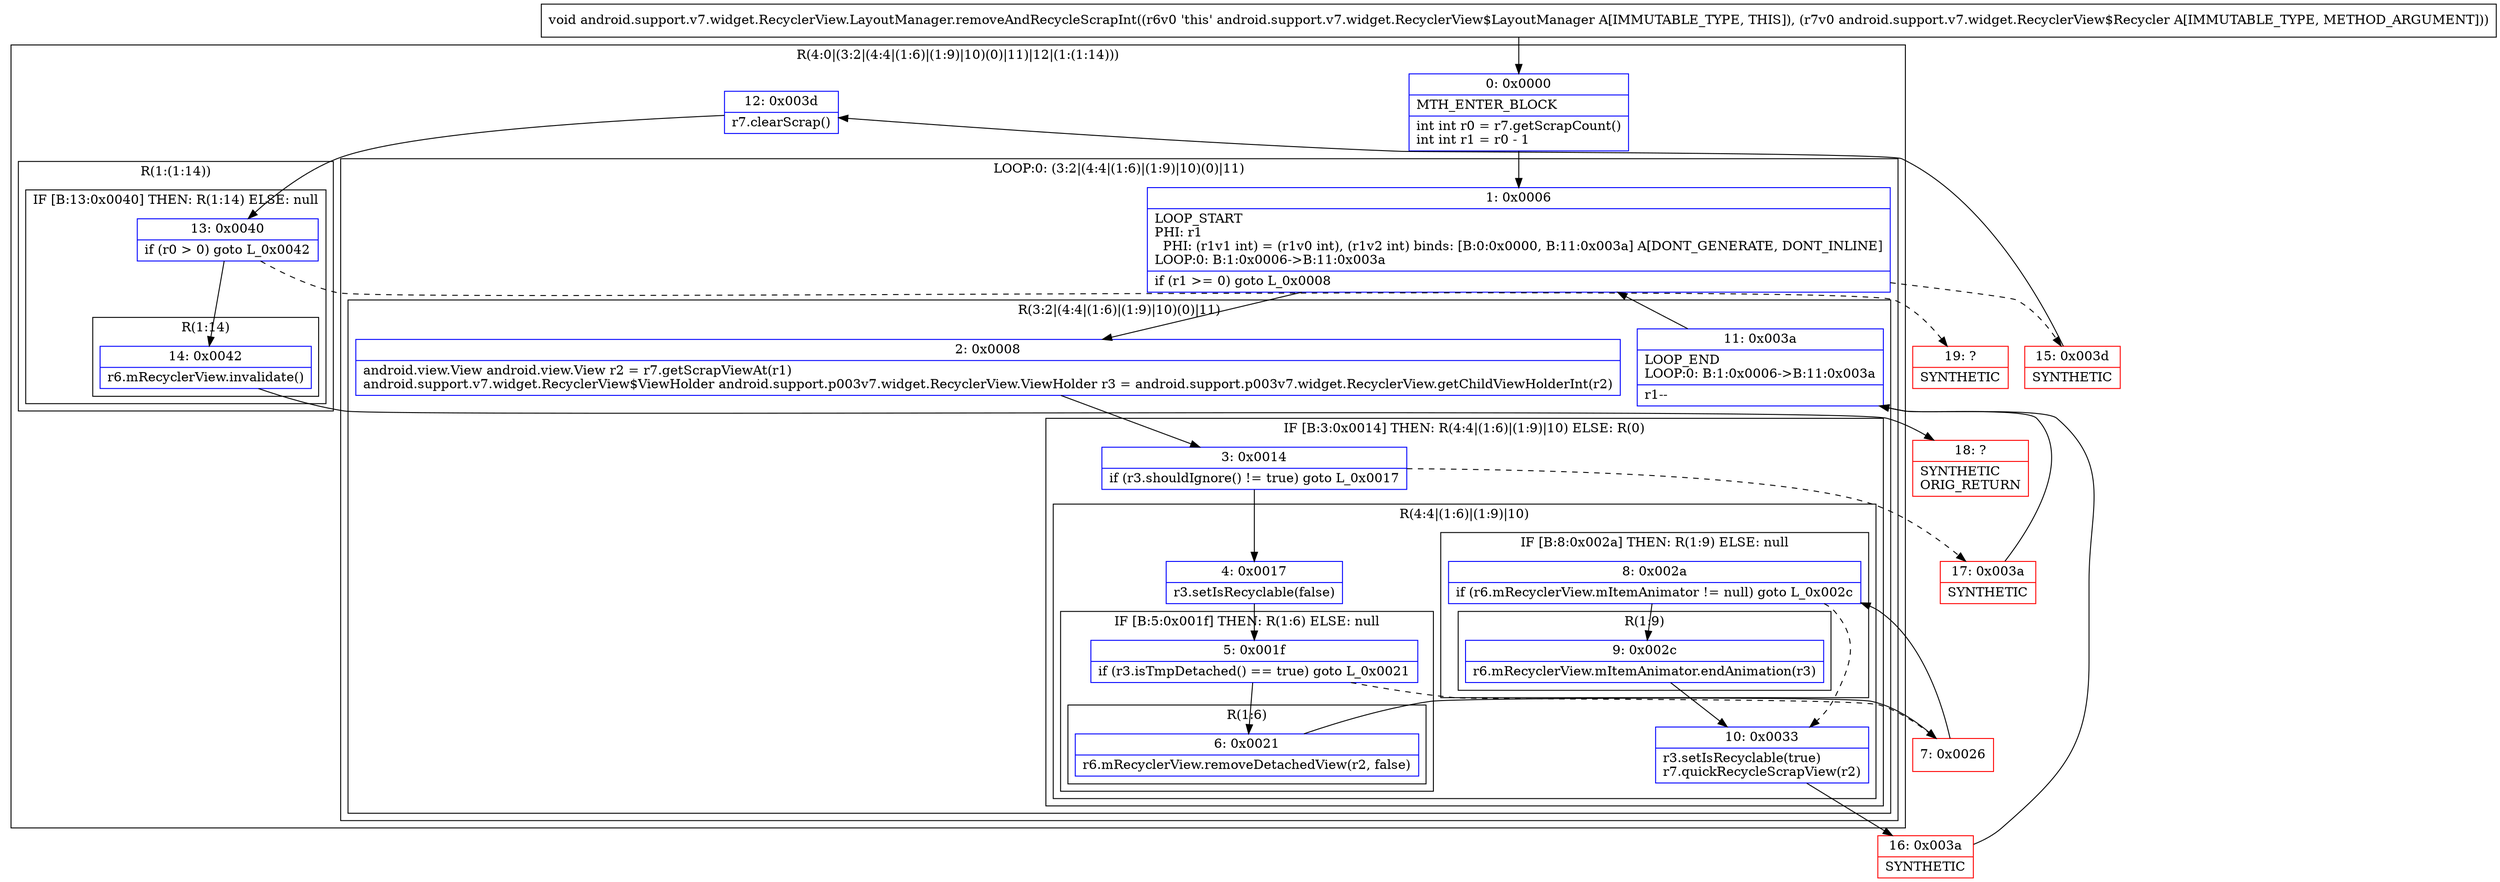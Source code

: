 digraph "CFG forandroid.support.v7.widget.RecyclerView.LayoutManager.removeAndRecycleScrapInt(Landroid\/support\/v7\/widget\/RecyclerView$Recycler;)V" {
subgraph cluster_Region_2143130649 {
label = "R(4:0|(3:2|(4:4|(1:6)|(1:9)|10)(0)|11)|12|(1:(1:14)))";
node [shape=record,color=blue];
Node_0 [shape=record,label="{0\:\ 0x0000|MTH_ENTER_BLOCK\l|int int r0 = r7.getScrapCount()\lint int r1 = r0 \- 1\l}"];
subgraph cluster_LoopRegion_1986442118 {
label = "LOOP:0: (3:2|(4:4|(1:6)|(1:9)|10)(0)|11)";
node [shape=record,color=blue];
Node_1 [shape=record,label="{1\:\ 0x0006|LOOP_START\lPHI: r1 \l  PHI: (r1v1 int) = (r1v0 int), (r1v2 int) binds: [B:0:0x0000, B:11:0x003a] A[DONT_GENERATE, DONT_INLINE]\lLOOP:0: B:1:0x0006\-\>B:11:0x003a\l|if (r1 \>= 0) goto L_0x0008\l}"];
subgraph cluster_Region_1953315997 {
label = "R(3:2|(4:4|(1:6)|(1:9)|10)(0)|11)";
node [shape=record,color=blue];
Node_2 [shape=record,label="{2\:\ 0x0008|android.view.View android.view.View r2 = r7.getScrapViewAt(r1)\landroid.support.v7.widget.RecyclerView$ViewHolder android.support.p003v7.widget.RecyclerView.ViewHolder r3 = android.support.p003v7.widget.RecyclerView.getChildViewHolderInt(r2)\l}"];
subgraph cluster_IfRegion_1381075829 {
label = "IF [B:3:0x0014] THEN: R(4:4|(1:6)|(1:9)|10) ELSE: R(0)";
node [shape=record,color=blue];
Node_3 [shape=record,label="{3\:\ 0x0014|if (r3.shouldIgnore() != true) goto L_0x0017\l}"];
subgraph cluster_Region_618268348 {
label = "R(4:4|(1:6)|(1:9)|10)";
node [shape=record,color=blue];
Node_4 [shape=record,label="{4\:\ 0x0017|r3.setIsRecyclable(false)\l}"];
subgraph cluster_IfRegion_1329978486 {
label = "IF [B:5:0x001f] THEN: R(1:6) ELSE: null";
node [shape=record,color=blue];
Node_5 [shape=record,label="{5\:\ 0x001f|if (r3.isTmpDetached() == true) goto L_0x0021\l}"];
subgraph cluster_Region_1734566741 {
label = "R(1:6)";
node [shape=record,color=blue];
Node_6 [shape=record,label="{6\:\ 0x0021|r6.mRecyclerView.removeDetachedView(r2, false)\l}"];
}
}
subgraph cluster_IfRegion_1374463851 {
label = "IF [B:8:0x002a] THEN: R(1:9) ELSE: null";
node [shape=record,color=blue];
Node_8 [shape=record,label="{8\:\ 0x002a|if (r6.mRecyclerView.mItemAnimator != null) goto L_0x002c\l}"];
subgraph cluster_Region_868251392 {
label = "R(1:9)";
node [shape=record,color=blue];
Node_9 [shape=record,label="{9\:\ 0x002c|r6.mRecyclerView.mItemAnimator.endAnimation(r3)\l}"];
}
}
Node_10 [shape=record,label="{10\:\ 0x0033|r3.setIsRecyclable(true)\lr7.quickRecycleScrapView(r2)\l}"];
}
subgraph cluster_Region_1580612229 {
label = "R(0)";
node [shape=record,color=blue];
}
}
Node_11 [shape=record,label="{11\:\ 0x003a|LOOP_END\lLOOP:0: B:1:0x0006\-\>B:11:0x003a\l|r1\-\-\l}"];
}
}
Node_12 [shape=record,label="{12\:\ 0x003d|r7.clearScrap()\l}"];
subgraph cluster_Region_1096708222 {
label = "R(1:(1:14))";
node [shape=record,color=blue];
subgraph cluster_IfRegion_886592694 {
label = "IF [B:13:0x0040] THEN: R(1:14) ELSE: null";
node [shape=record,color=blue];
Node_13 [shape=record,label="{13\:\ 0x0040|if (r0 \> 0) goto L_0x0042\l}"];
subgraph cluster_Region_1681091181 {
label = "R(1:14)";
node [shape=record,color=blue];
Node_14 [shape=record,label="{14\:\ 0x0042|r6.mRecyclerView.invalidate()\l}"];
}
}
}
}
Node_7 [shape=record,color=red,label="{7\:\ 0x0026}"];
Node_15 [shape=record,color=red,label="{15\:\ 0x003d|SYNTHETIC\l}"];
Node_16 [shape=record,color=red,label="{16\:\ 0x003a|SYNTHETIC\l}"];
Node_17 [shape=record,color=red,label="{17\:\ 0x003a|SYNTHETIC\l}"];
Node_18 [shape=record,color=red,label="{18\:\ ?|SYNTHETIC\lORIG_RETURN\l}"];
Node_19 [shape=record,color=red,label="{19\:\ ?|SYNTHETIC\l}"];
MethodNode[shape=record,label="{void android.support.v7.widget.RecyclerView.LayoutManager.removeAndRecycleScrapInt((r6v0 'this' android.support.v7.widget.RecyclerView$LayoutManager A[IMMUTABLE_TYPE, THIS]), (r7v0 android.support.v7.widget.RecyclerView$Recycler A[IMMUTABLE_TYPE, METHOD_ARGUMENT])) }"];
MethodNode -> Node_0;
Node_0 -> Node_1;
Node_1 -> Node_2;
Node_1 -> Node_15[style=dashed];
Node_2 -> Node_3;
Node_3 -> Node_4;
Node_3 -> Node_17[style=dashed];
Node_4 -> Node_5;
Node_5 -> Node_6;
Node_5 -> Node_7[style=dashed];
Node_6 -> Node_7;
Node_8 -> Node_9;
Node_8 -> Node_10[style=dashed];
Node_9 -> Node_10;
Node_10 -> Node_16;
Node_11 -> Node_1;
Node_12 -> Node_13;
Node_13 -> Node_14;
Node_13 -> Node_19[style=dashed];
Node_14 -> Node_18;
Node_7 -> Node_8;
Node_15 -> Node_12;
Node_16 -> Node_11;
Node_17 -> Node_11;
}

